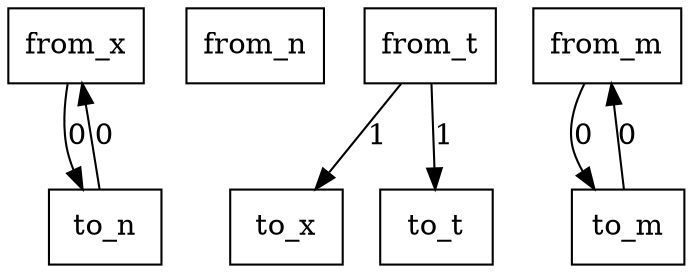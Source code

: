digraph {
    graph [rankdir=TB
          ,bgcolor=transparent];
    node [shape=box
         ,fillcolor=white
         ,style=filled];
    0 [label=<from_x>];
    1 [label=<from_n>];
    2 [label=<from_t>];
    3 [label=<from_m>];
    4 [label=<to_x>];
    5 [label=<to_n>];
    6 [label=<to_t>];
    7 [label=<to_m>];
    0 -> 5 [label=0];
    2 -> 4 [label=1];
    2 -> 6 [label=1];
    3 -> 7 [label=0];
    5 -> 0 [label=0];
    7 -> 3 [label=0];
}